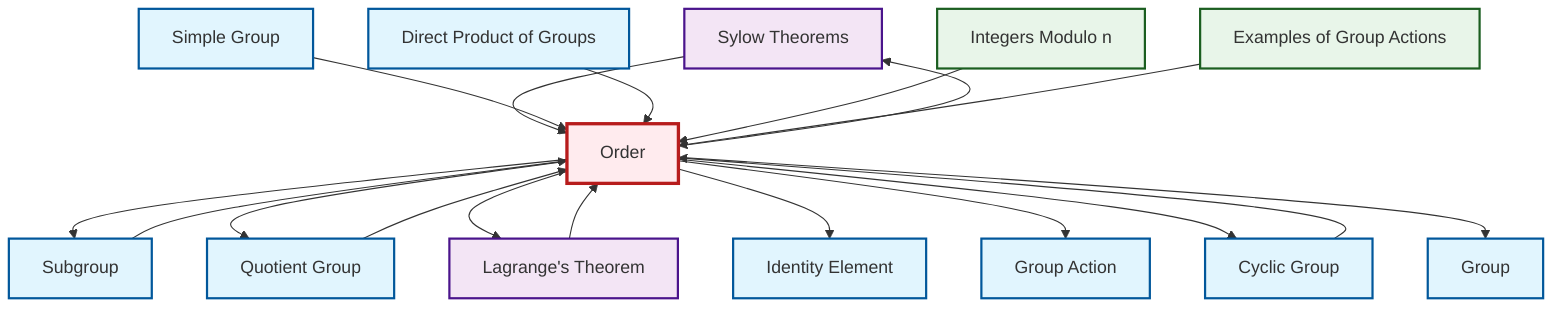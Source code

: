 graph TD
    classDef definition fill:#e1f5fe,stroke:#01579b,stroke-width:2px
    classDef theorem fill:#f3e5f5,stroke:#4a148c,stroke-width:2px
    classDef axiom fill:#fff3e0,stroke:#e65100,stroke-width:2px
    classDef example fill:#e8f5e9,stroke:#1b5e20,stroke-width:2px
    classDef current fill:#ffebee,stroke:#b71c1c,stroke-width:3px
    thm-sylow["Sylow Theorems"]:::theorem
    thm-lagrange["Lagrange's Theorem"]:::theorem
    def-subgroup["Subgroup"]:::definition
    def-cyclic-group["Cyclic Group"]:::definition
    ex-group-action-examples["Examples of Group Actions"]:::example
    ex-quotient-integers-mod-n["Integers Modulo n"]:::example
    def-quotient-group["Quotient Group"]:::definition
    def-group["Group"]:::definition
    def-group-action["Group Action"]:::definition
    def-simple-group["Simple Group"]:::definition
    def-order["Order"]:::definition
    def-direct-product["Direct Product of Groups"]:::definition
    def-identity-element["Identity Element"]:::definition
    def-order --> def-subgroup
    thm-sylow --> def-order
    def-cyclic-group --> def-order
    def-simple-group --> def-order
    def-order --> def-quotient-group
    def-quotient-group --> def-order
    thm-lagrange --> def-order
    def-order --> thm-lagrange
    def-order --> thm-sylow
    def-order --> def-identity-element
    def-order --> def-group-action
    def-direct-product --> def-order
    ex-quotient-integers-mod-n --> def-order
    ex-group-action-examples --> def-order
    def-subgroup --> def-order
    def-order --> def-cyclic-group
    def-order --> def-group
    class def-order current